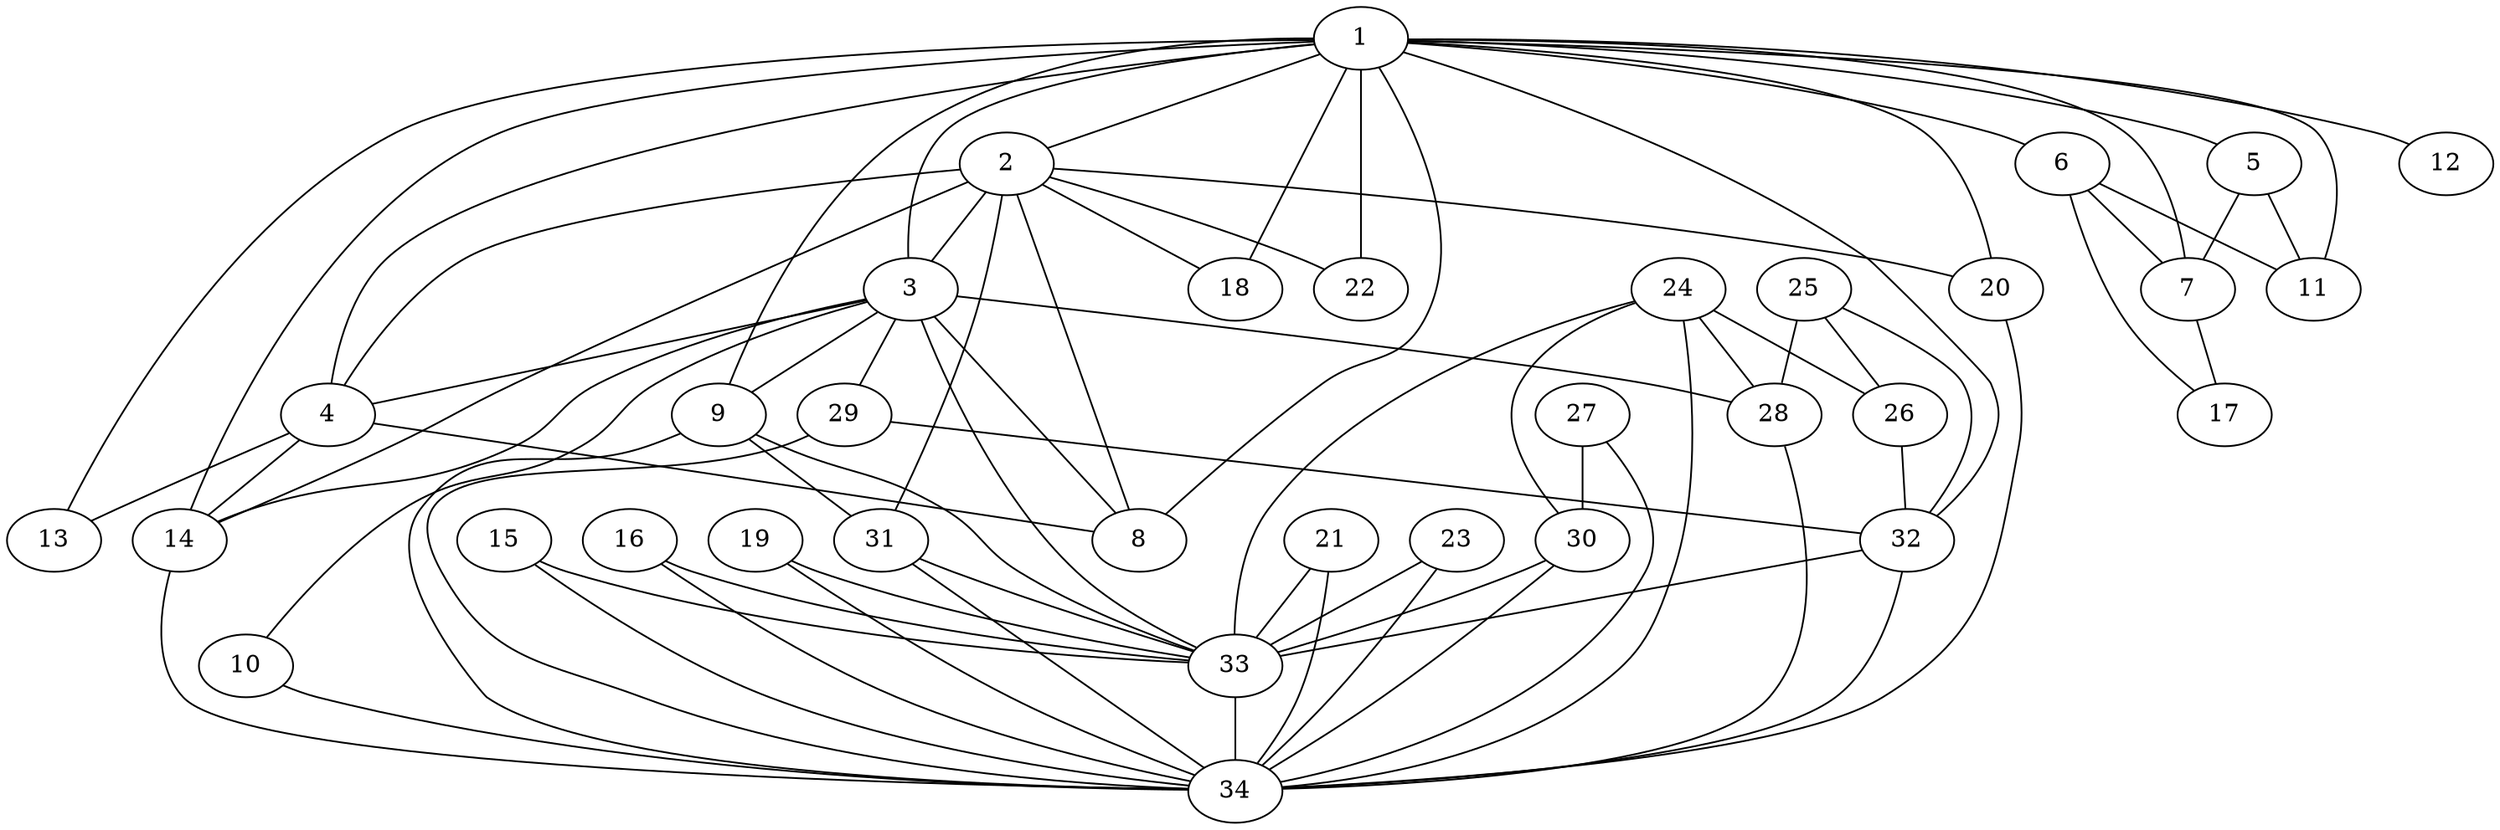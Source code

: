 strict graph G {
1;
2;
3;
4;
5;
6;
7;
8;
9;
10;
11;
12;
13;
14;
15;
16;
17;
18;
19;
20;
21;
22;
23;
24;
25;
26;
27;
28;
29;
30;
31;
32;
33;
34;
1 -- 32  [weight=2];
1 -- 2  [weight=4];
1 -- 3  [weight=5];
1 -- 4  [weight=3];
1 -- 5  [weight=3];
1 -- 6  [weight=3];
1 -- 7  [weight=3];
1 -- 8  [weight=2];
1 -- 9  [weight=2];
1 -- 11  [weight=2];
1 -- 12  [weight=3];
1 -- 13  [weight=1];
1 -- 14  [weight=3];
1 -- 18  [weight=2];
1 -- 20  [weight=2];
1 -- 22  [weight=2];
2 -- 3  [weight=6];
2 -- 4  [weight=3];
2 -- 8  [weight=4];
2 -- 14  [weight=5];
2 -- 18  [weight=1];
2 -- 20  [weight=2];
2 -- 22  [weight=2];
2 -- 31  [weight=2];
3 -- 4  [weight=3];
3 -- 33  [weight=2];
3 -- 8  [weight=4];
3 -- 9  [weight=5];
3 -- 10  [weight=1];
3 -- 14  [weight=3];
3 -- 28  [weight=2];
3 -- 29  [weight=2];
4 -- 8  [weight=3];
4 -- 13  [weight=3];
4 -- 14  [weight=3];
5 -- 11  [weight=3];
5 -- 7  [weight=2];
6 -- 11  [weight=3];
6 -- 17  [weight=3];
6 -- 7  [weight=5];
7 -- 17  [weight=3];
9 -- 34  [weight=4];
9 -- 33  [weight=3];
9 -- 31  [weight=3];
10 -- 34  [weight=2];
14 -- 34  [weight=3];
15 -- 33  [weight=3];
15 -- 34  [weight=2];
16 -- 33  [weight=3];
16 -- 34  [weight=4];
19 -- 33  [weight=1];
19 -- 34  [weight=2];
20 -- 34  [weight=1];
21 -- 33  [weight=3];
21 -- 34  [weight=1];
23 -- 33  [weight=2];
23 -- 34  [weight=3];
24 -- 33  [weight=5];
24 -- 26  [weight=5];
24 -- 28  [weight=4];
24 -- 34  [weight=4];
24 -- 30  [weight=3];
25 -- 32  [weight=2];
25 -- 26  [weight=2];
25 -- 28  [weight=3];
26 -- 32  [weight=7];
27 -- 34  [weight=2];
27 -- 30  [weight=4];
28 -- 34  [weight=4];
29 -- 32  [weight=2];
29 -- 34  [weight=2];
30 -- 33  [weight=4];
30 -- 34  [weight=2];
31 -- 34  [weight=3];
31 -- 33  [weight=3];
32 -- 34  [weight=4];
32 -- 33  [weight=4];
33 -- 34  [weight=5];
}
